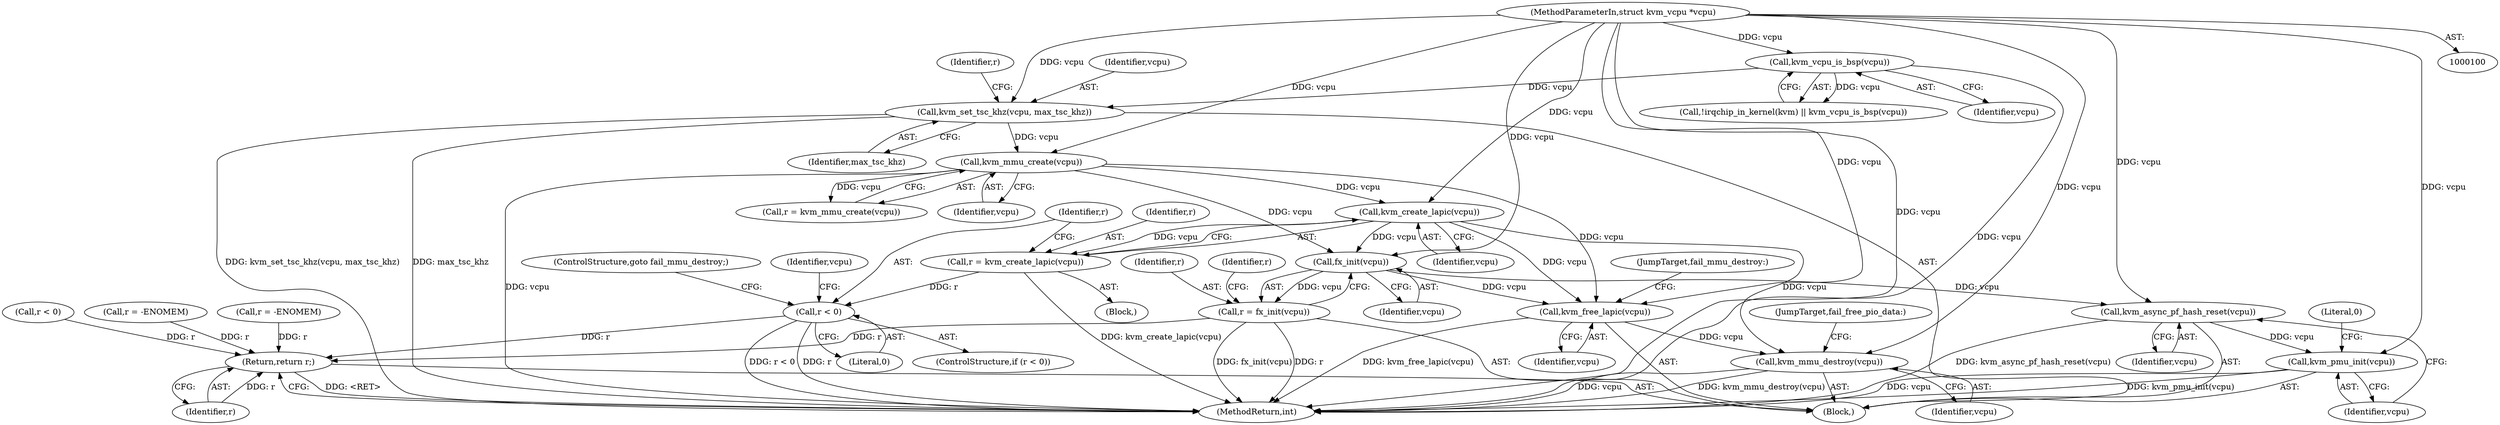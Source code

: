digraph "0_linux_0b79459b482e85cb7426aa7da683a9f2c97aeae1@API" {
"1000190" [label="(Call,kvm_create_lapic(vcpu))"];
"1000177" [label="(Call,kvm_mmu_create(vcpu))"];
"1000172" [label="(Call,kvm_set_tsc_khz(vcpu, max_tsc_khz))"];
"1000132" [label="(Call,kvm_vcpu_is_bsp(vcpu))"];
"1000101" [label="(MethodParameterIn,struct kvm_vcpu *vcpu)"];
"1000188" [label="(Call,r = kvm_create_lapic(vcpu))"];
"1000193" [label="(Call,r < 0)"];
"1000303" [label="(Return,return r;)"];
"1000248" [label="(Call,fx_init(vcpu))"];
"1000246" [label="(Call,r = fx_init(vcpu))"];
"1000267" [label="(Call,kvm_async_pf_hash_reset(vcpu))"];
"1000269" [label="(Call,kvm_pmu_init(vcpu))"];
"1000288" [label="(Call,kvm_free_lapic(vcpu))"];
"1000291" [label="(Call,kvm_mmu_destroy(vcpu))"];
"1000246" [label="(Call,r = fx_init(vcpu))"];
"1000175" [label="(Call,r = kvm_mmu_create(vcpu))"];
"1000249" [label="(Identifier,vcpu)"];
"1000195" [label="(Literal,0)"];
"1000101" [label="(MethodParameterIn,struct kvm_vcpu *vcpu)"];
"1000180" [label="(Call,r < 0)"];
"1000272" [label="(Literal,0)"];
"1000268" [label="(Identifier,vcpu)"];
"1000173" [label="(Identifier,vcpu)"];
"1000251" [label="(Identifier,r)"];
"1000267" [label="(Call,kvm_async_pf_hash_reset(vcpu))"];
"1000176" [label="(Identifier,r)"];
"1000177" [label="(Call,kvm_mmu_create(vcpu))"];
"1000270" [label="(Identifier,vcpu)"];
"1000223" [label="(Call,r = -ENOMEM)"];
"1000192" [label="(ControlStructure,if (r < 0))"];
"1000174" [label="(Identifier,max_tsc_khz)"];
"1000290" [label="(JumpTarget,fail_mmu_destroy:)"];
"1000133" [label="(Identifier,vcpu)"];
"1000305" [label="(MethodReturn,int)"];
"1000128" [label="(Call,!irqchip_in_kernel(kvm) || kvm_vcpu_is_bsp(vcpu))"];
"1000187" [label="(Block,)"];
"1000189" [label="(Identifier,r)"];
"1000193" [label="(Call,r < 0)"];
"1000292" [label="(Identifier,vcpu)"];
"1000196" [label="(ControlStructure,goto fail_mmu_destroy;)"];
"1000102" [label="(Block,)"];
"1000178" [label="(Identifier,vcpu)"];
"1000132" [label="(Call,kvm_vcpu_is_bsp(vcpu))"];
"1000303" [label="(Return,return r;)"];
"1000304" [label="(Identifier,r)"];
"1000248" [label="(Call,fx_init(vcpu))"];
"1000204" [label="(Identifier,vcpu)"];
"1000247" [label="(Identifier,r)"];
"1000269" [label="(Call,kvm_pmu_init(vcpu))"];
"1000191" [label="(Identifier,vcpu)"];
"1000288" [label="(Call,kvm_free_lapic(vcpu))"];
"1000289" [label="(Identifier,vcpu)"];
"1000188" [label="(Call,r = kvm_create_lapic(vcpu))"];
"1000159" [label="(Call,r = -ENOMEM)"];
"1000291" [label="(Call,kvm_mmu_destroy(vcpu))"];
"1000194" [label="(Identifier,r)"];
"1000190" [label="(Call,kvm_create_lapic(vcpu))"];
"1000172" [label="(Call,kvm_set_tsc_khz(vcpu, max_tsc_khz))"];
"1000293" [label="(JumpTarget,fail_free_pio_data:)"];
"1000190" -> "1000188"  [label="AST: "];
"1000190" -> "1000191"  [label="CFG: "];
"1000191" -> "1000190"  [label="AST: "];
"1000188" -> "1000190"  [label="CFG: "];
"1000190" -> "1000188"  [label="DDG: vcpu"];
"1000177" -> "1000190"  [label="DDG: vcpu"];
"1000101" -> "1000190"  [label="DDG: vcpu"];
"1000190" -> "1000248"  [label="DDG: vcpu"];
"1000190" -> "1000288"  [label="DDG: vcpu"];
"1000190" -> "1000291"  [label="DDG: vcpu"];
"1000177" -> "1000175"  [label="AST: "];
"1000177" -> "1000178"  [label="CFG: "];
"1000178" -> "1000177"  [label="AST: "];
"1000175" -> "1000177"  [label="CFG: "];
"1000177" -> "1000305"  [label="DDG: vcpu"];
"1000177" -> "1000175"  [label="DDG: vcpu"];
"1000172" -> "1000177"  [label="DDG: vcpu"];
"1000101" -> "1000177"  [label="DDG: vcpu"];
"1000177" -> "1000248"  [label="DDG: vcpu"];
"1000177" -> "1000288"  [label="DDG: vcpu"];
"1000172" -> "1000102"  [label="AST: "];
"1000172" -> "1000174"  [label="CFG: "];
"1000173" -> "1000172"  [label="AST: "];
"1000174" -> "1000172"  [label="AST: "];
"1000176" -> "1000172"  [label="CFG: "];
"1000172" -> "1000305"  [label="DDG: kvm_set_tsc_khz(vcpu, max_tsc_khz)"];
"1000172" -> "1000305"  [label="DDG: max_tsc_khz"];
"1000132" -> "1000172"  [label="DDG: vcpu"];
"1000101" -> "1000172"  [label="DDG: vcpu"];
"1000132" -> "1000128"  [label="AST: "];
"1000132" -> "1000133"  [label="CFG: "];
"1000133" -> "1000132"  [label="AST: "];
"1000128" -> "1000132"  [label="CFG: "];
"1000132" -> "1000305"  [label="DDG: vcpu"];
"1000132" -> "1000128"  [label="DDG: vcpu"];
"1000101" -> "1000132"  [label="DDG: vcpu"];
"1000101" -> "1000100"  [label="AST: "];
"1000101" -> "1000305"  [label="DDG: vcpu"];
"1000101" -> "1000248"  [label="DDG: vcpu"];
"1000101" -> "1000267"  [label="DDG: vcpu"];
"1000101" -> "1000269"  [label="DDG: vcpu"];
"1000101" -> "1000288"  [label="DDG: vcpu"];
"1000101" -> "1000291"  [label="DDG: vcpu"];
"1000188" -> "1000187"  [label="AST: "];
"1000189" -> "1000188"  [label="AST: "];
"1000194" -> "1000188"  [label="CFG: "];
"1000188" -> "1000305"  [label="DDG: kvm_create_lapic(vcpu)"];
"1000188" -> "1000193"  [label="DDG: r"];
"1000193" -> "1000192"  [label="AST: "];
"1000193" -> "1000195"  [label="CFG: "];
"1000194" -> "1000193"  [label="AST: "];
"1000195" -> "1000193"  [label="AST: "];
"1000196" -> "1000193"  [label="CFG: "];
"1000204" -> "1000193"  [label="CFG: "];
"1000193" -> "1000305"  [label="DDG: r"];
"1000193" -> "1000305"  [label="DDG: r < 0"];
"1000193" -> "1000303"  [label="DDG: r"];
"1000303" -> "1000102"  [label="AST: "];
"1000303" -> "1000304"  [label="CFG: "];
"1000304" -> "1000303"  [label="AST: "];
"1000305" -> "1000303"  [label="CFG: "];
"1000303" -> "1000305"  [label="DDG: <RET>"];
"1000304" -> "1000303"  [label="DDG: r"];
"1000159" -> "1000303"  [label="DDG: r"];
"1000180" -> "1000303"  [label="DDG: r"];
"1000246" -> "1000303"  [label="DDG: r"];
"1000223" -> "1000303"  [label="DDG: r"];
"1000248" -> "1000246"  [label="AST: "];
"1000248" -> "1000249"  [label="CFG: "];
"1000249" -> "1000248"  [label="AST: "];
"1000246" -> "1000248"  [label="CFG: "];
"1000248" -> "1000246"  [label="DDG: vcpu"];
"1000248" -> "1000267"  [label="DDG: vcpu"];
"1000248" -> "1000288"  [label="DDG: vcpu"];
"1000246" -> "1000102"  [label="AST: "];
"1000247" -> "1000246"  [label="AST: "];
"1000251" -> "1000246"  [label="CFG: "];
"1000246" -> "1000305"  [label="DDG: fx_init(vcpu)"];
"1000246" -> "1000305"  [label="DDG: r"];
"1000267" -> "1000102"  [label="AST: "];
"1000267" -> "1000268"  [label="CFG: "];
"1000268" -> "1000267"  [label="AST: "];
"1000270" -> "1000267"  [label="CFG: "];
"1000267" -> "1000305"  [label="DDG: kvm_async_pf_hash_reset(vcpu)"];
"1000267" -> "1000269"  [label="DDG: vcpu"];
"1000269" -> "1000102"  [label="AST: "];
"1000269" -> "1000270"  [label="CFG: "];
"1000270" -> "1000269"  [label="AST: "];
"1000272" -> "1000269"  [label="CFG: "];
"1000269" -> "1000305"  [label="DDG: kvm_pmu_init(vcpu)"];
"1000269" -> "1000305"  [label="DDG: vcpu"];
"1000288" -> "1000102"  [label="AST: "];
"1000288" -> "1000289"  [label="CFG: "];
"1000289" -> "1000288"  [label="AST: "];
"1000290" -> "1000288"  [label="CFG: "];
"1000288" -> "1000305"  [label="DDG: kvm_free_lapic(vcpu)"];
"1000288" -> "1000291"  [label="DDG: vcpu"];
"1000291" -> "1000102"  [label="AST: "];
"1000291" -> "1000292"  [label="CFG: "];
"1000292" -> "1000291"  [label="AST: "];
"1000293" -> "1000291"  [label="CFG: "];
"1000291" -> "1000305"  [label="DDG: kvm_mmu_destroy(vcpu)"];
"1000291" -> "1000305"  [label="DDG: vcpu"];
}
